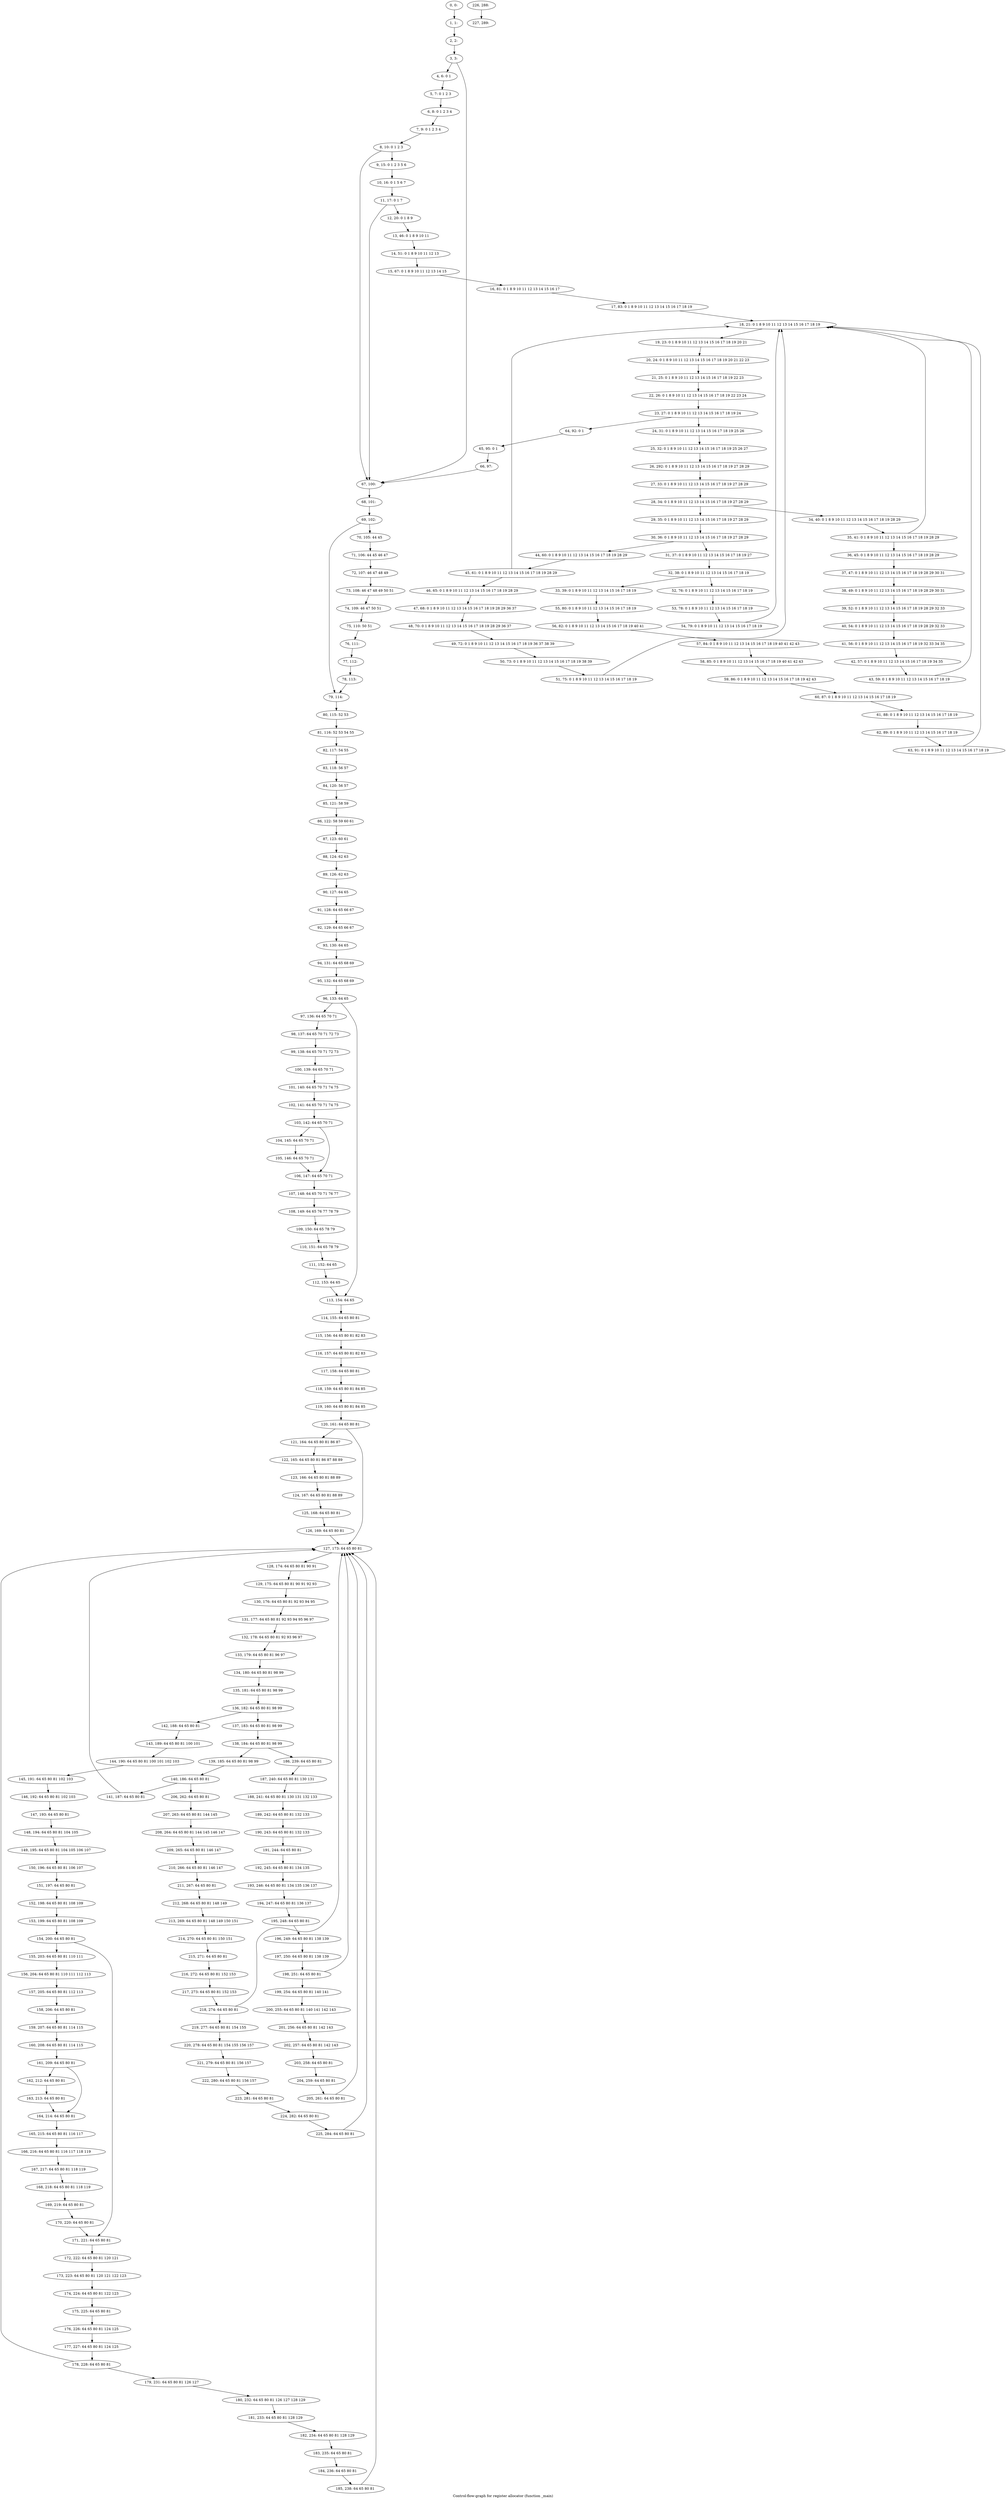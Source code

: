 digraph G {
graph [label="Control-flow-graph for register allocator (function _main)"]
0[label="0, 0: "];
1[label="1, 1: "];
2[label="2, 2: "];
3[label="3, 3: "];
4[label="4, 6: 0 1 "];
5[label="5, 7: 0 1 2 3 "];
6[label="6, 8: 0 1 2 3 4 "];
7[label="7, 9: 0 1 2 3 4 "];
8[label="8, 10: 0 1 2 3 "];
9[label="9, 15: 0 1 2 3 5 6 "];
10[label="10, 16: 0 1 5 6 7 "];
11[label="11, 17: 0 1 7 "];
12[label="12, 20: 0 1 8 9 "];
13[label="13, 46: 0 1 8 9 10 11 "];
14[label="14, 51: 0 1 8 9 10 11 12 13 "];
15[label="15, 67: 0 1 8 9 10 11 12 13 14 15 "];
16[label="16, 81: 0 1 8 9 10 11 12 13 14 15 16 17 "];
17[label="17, 83: 0 1 8 9 10 11 12 13 14 15 16 17 18 19 "];
18[label="18, 21: 0 1 8 9 10 11 12 13 14 15 16 17 18 19 "];
19[label="19, 23: 0 1 8 9 10 11 12 13 14 15 16 17 18 19 20 21 "];
20[label="20, 24: 0 1 8 9 10 11 12 13 14 15 16 17 18 19 20 21 22 23 "];
21[label="21, 25: 0 1 8 9 10 11 12 13 14 15 16 17 18 19 22 23 "];
22[label="22, 26: 0 1 8 9 10 11 12 13 14 15 16 17 18 19 22 23 24 "];
23[label="23, 27: 0 1 8 9 10 11 12 13 14 15 16 17 18 19 24 "];
24[label="24, 31: 0 1 8 9 10 11 12 13 14 15 16 17 18 19 25 26 "];
25[label="25, 32: 0 1 8 9 10 11 12 13 14 15 16 17 18 19 25 26 27 "];
26[label="26, 292: 0 1 8 9 10 11 12 13 14 15 16 17 18 19 27 28 29 "];
27[label="27, 33: 0 1 8 9 10 11 12 13 14 15 16 17 18 19 27 28 29 "];
28[label="28, 34: 0 1 8 9 10 11 12 13 14 15 16 17 18 19 27 28 29 "];
29[label="29, 35: 0 1 8 9 10 11 12 13 14 15 16 17 18 19 27 28 29 "];
30[label="30, 36: 0 1 8 9 10 11 12 13 14 15 16 17 18 19 27 28 29 "];
31[label="31, 37: 0 1 8 9 10 11 12 13 14 15 16 17 18 19 27 "];
32[label="32, 38: 0 1 8 9 10 11 12 13 14 15 16 17 18 19 "];
33[label="33, 39: 0 1 8 9 10 11 12 13 14 15 16 17 18 19 "];
34[label="34, 40: 0 1 8 9 10 11 12 13 14 15 16 17 18 19 28 29 "];
35[label="35, 41: 0 1 8 9 10 11 12 13 14 15 16 17 18 19 28 29 "];
36[label="36, 45: 0 1 8 9 10 11 12 13 14 15 16 17 18 19 28 29 "];
37[label="37, 47: 0 1 8 9 10 11 12 13 14 15 16 17 18 19 28 29 30 31 "];
38[label="38, 49: 0 1 8 9 10 11 12 13 14 15 16 17 18 19 28 29 30 31 "];
39[label="39, 52: 0 1 8 9 10 11 12 13 14 15 16 17 18 19 28 29 32 33 "];
40[label="40, 54: 0 1 8 9 10 11 12 13 14 15 16 17 18 19 28 29 32 33 "];
41[label="41, 56: 0 1 8 9 10 11 12 13 14 15 16 17 18 19 32 33 34 35 "];
42[label="42, 57: 0 1 8 9 10 11 12 13 14 15 16 17 18 19 34 35 "];
43[label="43, 59: 0 1 8 9 10 11 12 13 14 15 16 17 18 19 "];
44[label="44, 60: 0 1 8 9 10 11 12 13 14 15 16 17 18 19 28 29 "];
45[label="45, 61: 0 1 8 9 10 11 12 13 14 15 16 17 18 19 28 29 "];
46[label="46, 65: 0 1 8 9 10 11 12 13 14 15 16 17 18 19 28 29 "];
47[label="47, 68: 0 1 8 9 10 11 12 13 14 15 16 17 18 19 28 29 36 37 "];
48[label="48, 70: 0 1 8 9 10 11 12 13 14 15 16 17 18 19 28 29 36 37 "];
49[label="49, 72: 0 1 8 9 10 11 12 13 14 15 16 17 18 19 36 37 38 39 "];
50[label="50, 73: 0 1 8 9 10 11 12 13 14 15 16 17 18 19 38 39 "];
51[label="51, 75: 0 1 8 9 10 11 12 13 14 15 16 17 18 19 "];
52[label="52, 76: 0 1 8 9 10 11 12 13 14 15 16 17 18 19 "];
53[label="53, 78: 0 1 8 9 10 11 12 13 14 15 16 17 18 19 "];
54[label="54, 79: 0 1 8 9 10 11 12 13 14 15 16 17 18 19 "];
55[label="55, 80: 0 1 8 9 10 11 12 13 14 15 16 17 18 19 "];
56[label="56, 82: 0 1 8 9 10 11 12 13 14 15 16 17 18 19 40 41 "];
57[label="57, 84: 0 1 8 9 10 11 12 13 14 15 16 17 18 19 40 41 42 43 "];
58[label="58, 85: 0 1 8 9 10 11 12 13 14 15 16 17 18 19 40 41 42 43 "];
59[label="59, 86: 0 1 8 9 10 11 12 13 14 15 16 17 18 19 42 43 "];
60[label="60, 87: 0 1 8 9 10 11 12 13 14 15 16 17 18 19 "];
61[label="61, 88: 0 1 8 9 10 11 12 13 14 15 16 17 18 19 "];
62[label="62, 89: 0 1 8 9 10 11 12 13 14 15 16 17 18 19 "];
63[label="63, 91: 0 1 8 9 10 11 12 13 14 15 16 17 18 19 "];
64[label="64, 92: 0 1 "];
65[label="65, 95: 0 1 "];
66[label="66, 97: "];
67[label="67, 100: "];
68[label="68, 101: "];
69[label="69, 102: "];
70[label="70, 105: 44 45 "];
71[label="71, 106: 44 45 46 47 "];
72[label="72, 107: 46 47 48 49 "];
73[label="73, 108: 46 47 48 49 50 51 "];
74[label="74, 109: 46 47 50 51 "];
75[label="75, 110: 50 51 "];
76[label="76, 111: "];
77[label="77, 112: "];
78[label="78, 113: "];
79[label="79, 114: "];
80[label="80, 115: 52 53 "];
81[label="81, 116: 52 53 54 55 "];
82[label="82, 117: 54 55 "];
83[label="83, 118: 56 57 "];
84[label="84, 120: 56 57 "];
85[label="85, 121: 58 59 "];
86[label="86, 122: 58 59 60 61 "];
87[label="87, 123: 60 61 "];
88[label="88, 124: 62 63 "];
89[label="89, 126: 62 63 "];
90[label="90, 127: 64 65 "];
91[label="91, 128: 64 65 66 67 "];
92[label="92, 129: 64 65 66 67 "];
93[label="93, 130: 64 65 "];
94[label="94, 131: 64 65 68 69 "];
95[label="95, 132: 64 65 68 69 "];
96[label="96, 133: 64 65 "];
97[label="97, 136: 64 65 70 71 "];
98[label="98, 137: 64 65 70 71 72 73 "];
99[label="99, 138: 64 65 70 71 72 73 "];
100[label="100, 139: 64 65 70 71 "];
101[label="101, 140: 64 65 70 71 74 75 "];
102[label="102, 141: 64 65 70 71 74 75 "];
103[label="103, 142: 64 65 70 71 "];
104[label="104, 145: 64 65 70 71 "];
105[label="105, 146: 64 65 70 71 "];
106[label="106, 147: 64 65 70 71 "];
107[label="107, 148: 64 65 70 71 76 77 "];
108[label="108, 149: 64 65 76 77 78 79 "];
109[label="109, 150: 64 65 78 79 "];
110[label="110, 151: 64 65 78 79 "];
111[label="111, 152: 64 65 "];
112[label="112, 153: 64 65 "];
113[label="113, 154: 64 65 "];
114[label="114, 155: 64 65 80 81 "];
115[label="115, 156: 64 65 80 81 82 83 "];
116[label="116, 157: 64 65 80 81 82 83 "];
117[label="117, 158: 64 65 80 81 "];
118[label="118, 159: 64 65 80 81 84 85 "];
119[label="119, 160: 64 65 80 81 84 85 "];
120[label="120, 161: 64 65 80 81 "];
121[label="121, 164: 64 65 80 81 86 87 "];
122[label="122, 165: 64 65 80 81 86 87 88 89 "];
123[label="123, 166: 64 65 80 81 88 89 "];
124[label="124, 167: 64 65 80 81 88 89 "];
125[label="125, 168: 64 65 80 81 "];
126[label="126, 169: 64 65 80 81 "];
127[label="127, 173: 64 65 80 81 "];
128[label="128, 174: 64 65 80 81 90 91 "];
129[label="129, 175: 64 65 80 81 90 91 92 93 "];
130[label="130, 176: 64 65 80 81 92 93 94 95 "];
131[label="131, 177: 64 65 80 81 92 93 94 95 96 97 "];
132[label="132, 178: 64 65 80 81 92 93 96 97 "];
133[label="133, 179: 64 65 80 81 96 97 "];
134[label="134, 180: 64 65 80 81 98 99 "];
135[label="135, 181: 64 65 80 81 98 99 "];
136[label="136, 182: 64 65 80 81 98 99 "];
137[label="137, 183: 64 65 80 81 98 99 "];
138[label="138, 184: 64 65 80 81 98 99 "];
139[label="139, 185: 64 65 80 81 98 99 "];
140[label="140, 186: 64 65 80 81 "];
141[label="141, 187: 64 65 80 81 "];
142[label="142, 188: 64 65 80 81 "];
143[label="143, 189: 64 65 80 81 100 101 "];
144[label="144, 190: 64 65 80 81 100 101 102 103 "];
145[label="145, 191: 64 65 80 81 102 103 "];
146[label="146, 192: 64 65 80 81 102 103 "];
147[label="147, 193: 64 65 80 81 "];
148[label="148, 194: 64 65 80 81 104 105 "];
149[label="149, 195: 64 65 80 81 104 105 106 107 "];
150[label="150, 196: 64 65 80 81 106 107 "];
151[label="151, 197: 64 65 80 81 "];
152[label="152, 198: 64 65 80 81 108 109 "];
153[label="153, 199: 64 65 80 81 108 109 "];
154[label="154, 200: 64 65 80 81 "];
155[label="155, 203: 64 65 80 81 110 111 "];
156[label="156, 204: 64 65 80 81 110 111 112 113 "];
157[label="157, 205: 64 65 80 81 112 113 "];
158[label="158, 206: 64 65 80 81 "];
159[label="159, 207: 64 65 80 81 114 115 "];
160[label="160, 208: 64 65 80 81 114 115 "];
161[label="161, 209: 64 65 80 81 "];
162[label="162, 212: 64 65 80 81 "];
163[label="163, 213: 64 65 80 81 "];
164[label="164, 214: 64 65 80 81 "];
165[label="165, 215: 64 65 80 81 116 117 "];
166[label="166, 216: 64 65 80 81 116 117 118 119 "];
167[label="167, 217: 64 65 80 81 118 119 "];
168[label="168, 218: 64 65 80 81 118 119 "];
169[label="169, 219: 64 65 80 81 "];
170[label="170, 220: 64 65 80 81 "];
171[label="171, 221: 64 65 80 81 "];
172[label="172, 222: 64 65 80 81 120 121 "];
173[label="173, 223: 64 65 80 81 120 121 122 123 "];
174[label="174, 224: 64 65 80 81 122 123 "];
175[label="175, 225: 64 65 80 81 "];
176[label="176, 226: 64 65 80 81 124 125 "];
177[label="177, 227: 64 65 80 81 124 125 "];
178[label="178, 228: 64 65 80 81 "];
179[label="179, 231: 64 65 80 81 126 127 "];
180[label="180, 232: 64 65 80 81 126 127 128 129 "];
181[label="181, 233: 64 65 80 81 128 129 "];
182[label="182, 234: 64 65 80 81 128 129 "];
183[label="183, 235: 64 65 80 81 "];
184[label="184, 236: 64 65 80 81 "];
185[label="185, 238: 64 65 80 81 "];
186[label="186, 239: 64 65 80 81 "];
187[label="187, 240: 64 65 80 81 130 131 "];
188[label="188, 241: 64 65 80 81 130 131 132 133 "];
189[label="189, 242: 64 65 80 81 132 133 "];
190[label="190, 243: 64 65 80 81 132 133 "];
191[label="191, 244: 64 65 80 81 "];
192[label="192, 245: 64 65 80 81 134 135 "];
193[label="193, 246: 64 65 80 81 134 135 136 137 "];
194[label="194, 247: 64 65 80 81 136 137 "];
195[label="195, 248: 64 65 80 81 "];
196[label="196, 249: 64 65 80 81 138 139 "];
197[label="197, 250: 64 65 80 81 138 139 "];
198[label="198, 251: 64 65 80 81 "];
199[label="199, 254: 64 65 80 81 140 141 "];
200[label="200, 255: 64 65 80 81 140 141 142 143 "];
201[label="201, 256: 64 65 80 81 142 143 "];
202[label="202, 257: 64 65 80 81 142 143 "];
203[label="203, 258: 64 65 80 81 "];
204[label="204, 259: 64 65 80 81 "];
205[label="205, 261: 64 65 80 81 "];
206[label="206, 262: 64 65 80 81 "];
207[label="207, 263: 64 65 80 81 144 145 "];
208[label="208, 264: 64 65 80 81 144 145 146 147 "];
209[label="209, 265: 64 65 80 81 146 147 "];
210[label="210, 266: 64 65 80 81 146 147 "];
211[label="211, 267: 64 65 80 81 "];
212[label="212, 268: 64 65 80 81 148 149 "];
213[label="213, 269: 64 65 80 81 148 149 150 151 "];
214[label="214, 270: 64 65 80 81 150 151 "];
215[label="215, 271: 64 65 80 81 "];
216[label="216, 272: 64 65 80 81 152 153 "];
217[label="217, 273: 64 65 80 81 152 153 "];
218[label="218, 274: 64 65 80 81 "];
219[label="219, 277: 64 65 80 81 154 155 "];
220[label="220, 278: 64 65 80 81 154 155 156 157 "];
221[label="221, 279: 64 65 80 81 156 157 "];
222[label="222, 280: 64 65 80 81 156 157 "];
223[label="223, 281: 64 65 80 81 "];
224[label="224, 282: 64 65 80 81 "];
225[label="225, 284: 64 65 80 81 "];
226[label="226, 288: "];
227[label="227, 289: "];
0->1 ;
1->2 ;
2->3 ;
3->4 ;
3->67 ;
4->5 ;
5->6 ;
6->7 ;
7->8 ;
8->9 ;
8->67 ;
9->10 ;
10->11 ;
11->12 ;
11->67 ;
12->13 ;
13->14 ;
14->15 ;
15->16 ;
16->17 ;
17->18 ;
18->19 ;
19->20 ;
20->21 ;
21->22 ;
22->23 ;
23->24 ;
23->64 ;
24->25 ;
25->26 ;
26->27 ;
27->28 ;
28->29 ;
28->34 ;
29->30 ;
30->31 ;
30->44 ;
31->32 ;
32->33 ;
32->52 ;
33->55 ;
34->35 ;
35->36 ;
35->18 ;
36->37 ;
37->38 ;
38->39 ;
39->40 ;
40->41 ;
41->42 ;
42->43 ;
43->18 ;
44->45 ;
45->46 ;
45->18 ;
46->47 ;
47->48 ;
48->49 ;
49->50 ;
50->51 ;
51->18 ;
52->53 ;
53->54 ;
54->18 ;
55->56 ;
56->57 ;
57->58 ;
58->59 ;
59->60 ;
60->61 ;
61->62 ;
62->63 ;
63->18 ;
64->65 ;
65->66 ;
66->67 ;
67->68 ;
68->69 ;
69->70 ;
69->79 ;
70->71 ;
71->72 ;
72->73 ;
73->74 ;
74->75 ;
75->76 ;
76->77 ;
77->78 ;
78->79 ;
79->80 ;
80->81 ;
81->82 ;
82->83 ;
83->84 ;
84->85 ;
85->86 ;
86->87 ;
87->88 ;
88->89 ;
89->90 ;
90->91 ;
91->92 ;
92->93 ;
93->94 ;
94->95 ;
95->96 ;
96->97 ;
96->113 ;
97->98 ;
98->99 ;
99->100 ;
100->101 ;
101->102 ;
102->103 ;
103->104 ;
103->106 ;
104->105 ;
105->106 ;
106->107 ;
107->108 ;
108->109 ;
109->110 ;
110->111 ;
111->112 ;
112->113 ;
113->114 ;
114->115 ;
115->116 ;
116->117 ;
117->118 ;
118->119 ;
119->120 ;
120->121 ;
120->127 ;
121->122 ;
122->123 ;
123->124 ;
124->125 ;
125->126 ;
126->127 ;
127->128 ;
128->129 ;
129->130 ;
130->131 ;
131->132 ;
132->133 ;
133->134 ;
134->135 ;
135->136 ;
136->137 ;
136->142 ;
137->138 ;
138->139 ;
138->186 ;
139->140 ;
140->141 ;
140->206 ;
141->127 ;
142->143 ;
143->144 ;
144->145 ;
145->146 ;
146->147 ;
147->148 ;
148->149 ;
149->150 ;
150->151 ;
151->152 ;
152->153 ;
153->154 ;
154->155 ;
154->171 ;
155->156 ;
156->157 ;
157->158 ;
158->159 ;
159->160 ;
160->161 ;
161->162 ;
161->164 ;
162->163 ;
163->164 ;
164->165 ;
165->166 ;
166->167 ;
167->168 ;
168->169 ;
169->170 ;
170->171 ;
171->172 ;
172->173 ;
173->174 ;
174->175 ;
175->176 ;
176->177 ;
177->178 ;
178->179 ;
178->127 ;
179->180 ;
180->181 ;
181->182 ;
182->183 ;
183->184 ;
184->185 ;
185->127 ;
186->187 ;
187->188 ;
188->189 ;
189->190 ;
190->191 ;
191->192 ;
192->193 ;
193->194 ;
194->195 ;
195->196 ;
196->197 ;
197->198 ;
198->199 ;
198->127 ;
199->200 ;
200->201 ;
201->202 ;
202->203 ;
203->204 ;
204->205 ;
205->127 ;
206->207 ;
207->208 ;
208->209 ;
209->210 ;
210->211 ;
211->212 ;
212->213 ;
213->214 ;
214->215 ;
215->216 ;
216->217 ;
217->218 ;
218->219 ;
218->127 ;
219->220 ;
220->221 ;
221->222 ;
222->223 ;
223->224 ;
224->225 ;
225->127 ;
226->227 ;
}
